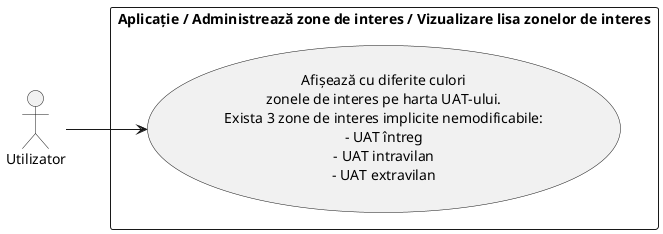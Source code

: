 @startuml
left to right direction
actor "Utilizator" as user
rectangle "Aplicație / Administrează zone de interes / Vizualizare lisa zonelor de interes" {
    usecase "Afișează cu diferite culori\nzonele de interes pe harta UAT-ului.\nExista 3 zone de interes implicite nemodificabile:\n- UAT întreg\n- UAT intravilan\n- UAT extravilan" as UC1
}
user --> UC1
@enduml
